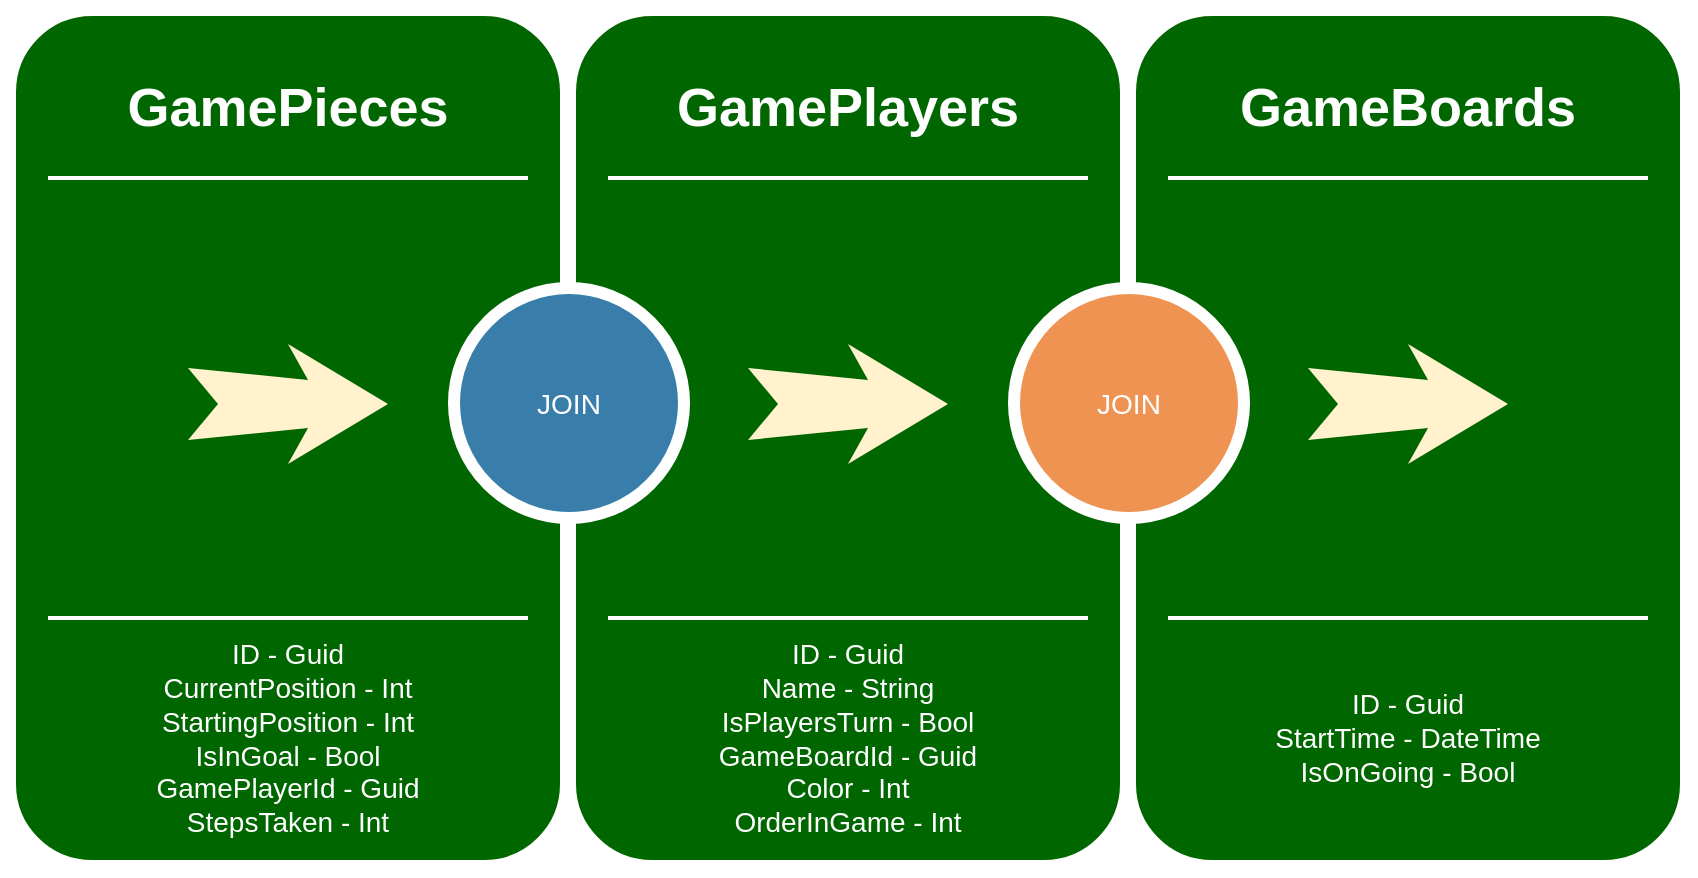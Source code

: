 <mxfile>
    <diagram name="Page-1" id="12e1b939-464a-85fe-373e-61e167be1490">
        <mxGraphModel dx="1329" dy="614" grid="1" gridSize="10" guides="1" tooltips="1" connect="1" arrows="1" fold="1" page="1" pageScale="1.5" pageWidth="1169" pageHeight="826" background="none" math="0" shadow="0">
            <root>
                <mxCell id="0"/>
                <mxCell id="1" parent="0"/>
                <mxCell id="60da8b9f42644d3a-2" value="" style="whiteSpace=wrap;html=1;rounded=1;shadow=0;strokeWidth=8;fontSize=20;align=center;strokeColor=#FFFFFF;fillColor=#006600;" parent="1" vertex="1">
                    <mxGeometry x="316" y="405" width="280" height="430" as="geometry"/>
                </mxCell>
                <mxCell id="60da8b9f42644d3a-3" value="GamePieces" style="text;html=1;strokeColor=none;fillColor=none;align=center;verticalAlign=middle;whiteSpace=wrap;rounded=0;shadow=0;fontSize=27;fontColor=#FFFFFF;fontStyle=1" parent="1" vertex="1">
                    <mxGeometry x="316" y="425" width="280" height="60" as="geometry"/>
                </mxCell>
                <mxCell id="60da8b9f42644d3a-4" value="ID - Guid&lt;br&gt;CurrentPosition - Int&lt;br&gt;StartingPosition - Int&lt;br&gt;IsInGoal - Bool&lt;br&gt;GamePlayerId - Guid&lt;br&gt;StepsTaken - Int" style="text;html=1;strokeColor=none;fillColor=none;align=center;verticalAlign=middle;whiteSpace=wrap;rounded=0;shadow=0;fontSize=14;fontColor=#FFFFFF;" parent="1" vertex="1">
                    <mxGeometry x="316" y="725" width="280" height="90" as="geometry"/>
                </mxCell>
                <mxCell id="60da8b9f42644d3a-6" value="" style="line;strokeWidth=2;html=1;rounded=0;shadow=0;fontSize=27;align=center;fillColor=none;strokeColor=#FFFFFF;" parent="1" vertex="1">
                    <mxGeometry x="336" y="485" width="240" height="10" as="geometry"/>
                </mxCell>
                <mxCell id="60da8b9f42644d3a-7" value="" style="line;strokeWidth=2;html=1;rounded=0;shadow=0;fontSize=27;align=center;fillColor=none;strokeColor=#FFFFFF;" parent="1" vertex="1">
                    <mxGeometry x="336" y="705" width="240" height="10" as="geometry"/>
                </mxCell>
                <mxCell id="60da8b9f42644d3a-9" value="" style="html=1;shadow=0;dashed=0;align=center;verticalAlign=middle;shape=mxgraph.arrows2.stylisedArrow;dy=0.6;dx=40;notch=15;feather=0.4;rounded=0;strokeWidth=1;fontSize=27;strokeColor=none;fillColor=#fff2cc;" parent="1" vertex="1">
                    <mxGeometry x="406" y="573" width="100" height="60" as="geometry"/>
                </mxCell>
                <mxCell id="60da8b9f42644d3a-17" value="" style="whiteSpace=wrap;html=1;rounded=1;shadow=0;strokeWidth=8;fontSize=20;align=center;strokeColor=#FFFFFF;fillColor=#006600;" parent="1" vertex="1">
                    <mxGeometry x="596" y="405" width="280" height="430" as="geometry"/>
                </mxCell>
                <mxCell id="60da8b9f42644d3a-18" value="GamePlayers" style="text;html=1;strokeColor=none;fillColor=none;align=center;verticalAlign=middle;whiteSpace=wrap;rounded=0;shadow=0;fontSize=27;fontColor=#FFFFFF;fontStyle=1" parent="1" vertex="1">
                    <mxGeometry x="596" y="425" width="280" height="60" as="geometry"/>
                </mxCell>
                <mxCell id="60da8b9f42644d3a-19" value="ID - Guid&lt;br&gt;Name - String&lt;br&gt;IsPlayersTurn - Bool&lt;br&gt;GameBoardId - Guid&lt;br&gt;Color - Int&lt;br&gt;OrderInGame - Int" style="text;html=1;strokeColor=none;fillColor=none;align=center;verticalAlign=middle;whiteSpace=wrap;rounded=0;shadow=0;fontSize=14;fontColor=#FFFFFF;" parent="1" vertex="1">
                    <mxGeometry x="596" y="725" width="280" height="90" as="geometry"/>
                </mxCell>
                <mxCell id="60da8b9f42644d3a-20" value="" style="line;strokeWidth=2;html=1;rounded=0;shadow=0;fontSize=27;align=center;fillColor=none;strokeColor=#FFFFFF;" parent="1" vertex="1">
                    <mxGeometry x="616" y="485" width="240" height="10" as="geometry"/>
                </mxCell>
                <mxCell id="60da8b9f42644d3a-21" value="" style="line;strokeWidth=2;html=1;rounded=0;shadow=0;fontSize=27;align=center;fillColor=none;strokeColor=#FFFFFF;" parent="1" vertex="1">
                    <mxGeometry x="616" y="705" width="240" height="10" as="geometry"/>
                </mxCell>
                <mxCell id="60da8b9f42644d3a-22" value="JOIN" style="ellipse;whiteSpace=wrap;html=1;rounded=0;shadow=0;strokeWidth=6;fontSize=14;align=center;fillColor=#397DAA;strokeColor=#FFFFFF;fontColor=#FFFFFF;" parent="1" vertex="1">
                    <mxGeometry x="539" y="545" width="115" height="115" as="geometry"/>
                </mxCell>
                <mxCell id="60da8b9f42644d3a-23" value="" style="html=1;shadow=0;dashed=0;align=center;verticalAlign=middle;shape=mxgraph.arrows2.stylisedArrow;dy=0.6;dx=40;notch=15;feather=0.4;rounded=0;strokeWidth=1;fontSize=27;strokeColor=none;fillColor=#fff2cc;" parent="1" vertex="1">
                    <mxGeometry x="686" y="573" width="100" height="60" as="geometry"/>
                </mxCell>
                <mxCell id="60da8b9f42644d3a-24" value="" style="whiteSpace=wrap;html=1;rounded=1;shadow=0;strokeWidth=8;fontSize=20;align=center;strokeColor=#FFFFFF;fillColor=#006600;" parent="1" vertex="1">
                    <mxGeometry x="876" y="405" width="280" height="430" as="geometry"/>
                </mxCell>
                <mxCell id="60da8b9f42644d3a-25" value="GameBoards" style="text;html=1;strokeColor=none;fillColor=none;align=center;verticalAlign=middle;whiteSpace=wrap;rounded=0;shadow=0;fontSize=27;fontColor=#FFFFFF;fontStyle=1" parent="1" vertex="1">
                    <mxGeometry x="876" y="425" width="280" height="60" as="geometry"/>
                </mxCell>
                <mxCell id="60da8b9f42644d3a-26" value="ID - Guid&lt;br&gt;StartTime - DateTime&lt;br&gt;IsOnGoing - Bool" style="text;html=1;strokeColor=none;fillColor=none;align=center;verticalAlign=middle;whiteSpace=wrap;rounded=0;shadow=0;fontSize=14;fontColor=#FFFFFF;" parent="1" vertex="1">
                    <mxGeometry x="876" y="725" width="280" height="90" as="geometry"/>
                </mxCell>
                <mxCell id="60da8b9f42644d3a-27" value="" style="line;strokeWidth=2;html=1;rounded=0;shadow=0;fontSize=27;align=center;fillColor=none;strokeColor=#FFFFFF;" parent="1" vertex="1">
                    <mxGeometry x="896" y="485" width="240" height="10" as="geometry"/>
                </mxCell>
                <mxCell id="60da8b9f42644d3a-28" value="" style="line;strokeWidth=2;html=1;rounded=0;shadow=0;fontSize=27;align=center;fillColor=none;strokeColor=#FFFFFF;" parent="1" vertex="1">
                    <mxGeometry x="896" y="705" width="240" height="10" as="geometry"/>
                </mxCell>
                <mxCell id="60da8b9f42644d3a-29" value="JOIN" style="ellipse;whiteSpace=wrap;html=1;rounded=0;shadow=0;strokeWidth=6;fontSize=14;align=center;fillColor=#EF9353;strokeColor=#FFFFFF;fontColor=#FFFFFF;" parent="1" vertex="1">
                    <mxGeometry x="819" y="545" width="115" height="115" as="geometry"/>
                </mxCell>
                <mxCell id="60da8b9f42644d3a-30" value="" style="html=1;shadow=0;dashed=0;align=center;verticalAlign=middle;shape=mxgraph.arrows2.stylisedArrow;dy=0.6;dx=40;notch=15;feather=0.4;rounded=0;strokeWidth=1;fontSize=27;strokeColor=none;fillColor=#fff2cc;" parent="1" vertex="1">
                    <mxGeometry x="966" y="573" width="100" height="60" as="geometry"/>
                </mxCell>
            </root>
        </mxGraphModel>
    </diagram>
</mxfile>